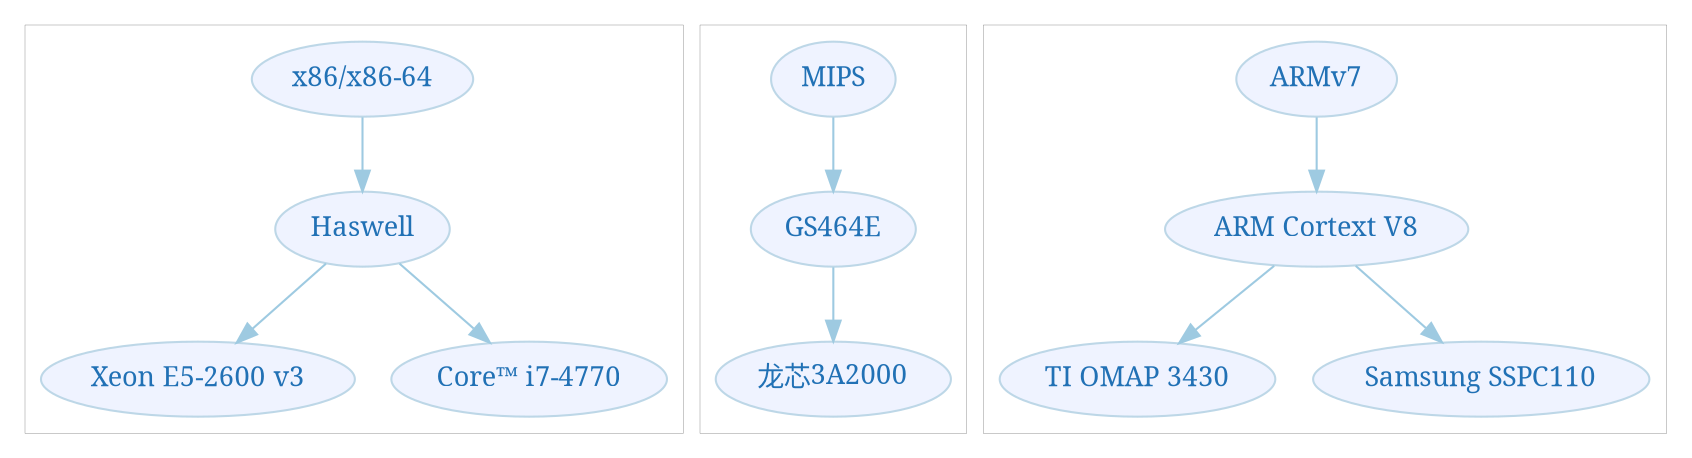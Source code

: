 digraph G {
    fontname="sans-serif";
    penwidth="0.1";
    edge [comment="Wildcard edge", 
          fontname="sans-serif", 
          fontsize=10, 
          colorscheme="blues3", 
          color=2, 
          fontcolor=3];
    node [fontname="serif", 
          fontsize=13, 
          fillcolor="1", 
          colorscheme="blues4", 
          color="2", 
          fontcolor="4", 
          style="filled"];
    subgraph "cluster-x86" {
        "x86/x86-64"->"Haswell";
        "Haswell"->
        "Xeon E5-2600 v3";
        "Haswell"->
        "Core™ i7-4770";
    };
    subgraph "cluster-MIPS" {
        "MIPS"->"GS464E";
        "GS464E"->"龙芯3A2000";
    };
    subgraph "cluster-ARM" {
        "ARMv7"->"ARM Cortext V8";
        "ARM Cortext V8"->"TI OMAP 3430";
        "ARM Cortext V8"->"Samsung SSPC110";
    };

}
